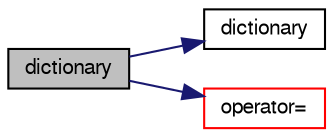digraph "dictionary"
{
  bgcolor="transparent";
  edge [fontname="FreeSans",fontsize="10",labelfontname="FreeSans",labelfontsize="10"];
  node [fontname="FreeSans",fontsize="10",shape=record];
  rankdir="LR";
  Node2051 [label="dictionary",height=0.2,width=0.4,color="black", fillcolor="grey75", style="filled", fontcolor="black"];
  Node2051 -> Node2052 [color="midnightblue",fontsize="10",style="solid",fontname="FreeSans"];
  Node2052 [label="dictionary",height=0.2,width=0.4,color="black",URL="$a26014.html#a4cea470990d165a35c1b2333a569b586",tooltip="Construct top-level dictionary null. "];
  Node2051 -> Node2053 [color="midnightblue",fontsize="10",style="solid",fontname="FreeSans"];
  Node2053 [label="operator=",height=0.2,width=0.4,color="red",URL="$a26014.html#adafa7d7ab8619be2da838542945c8c90"];
}
